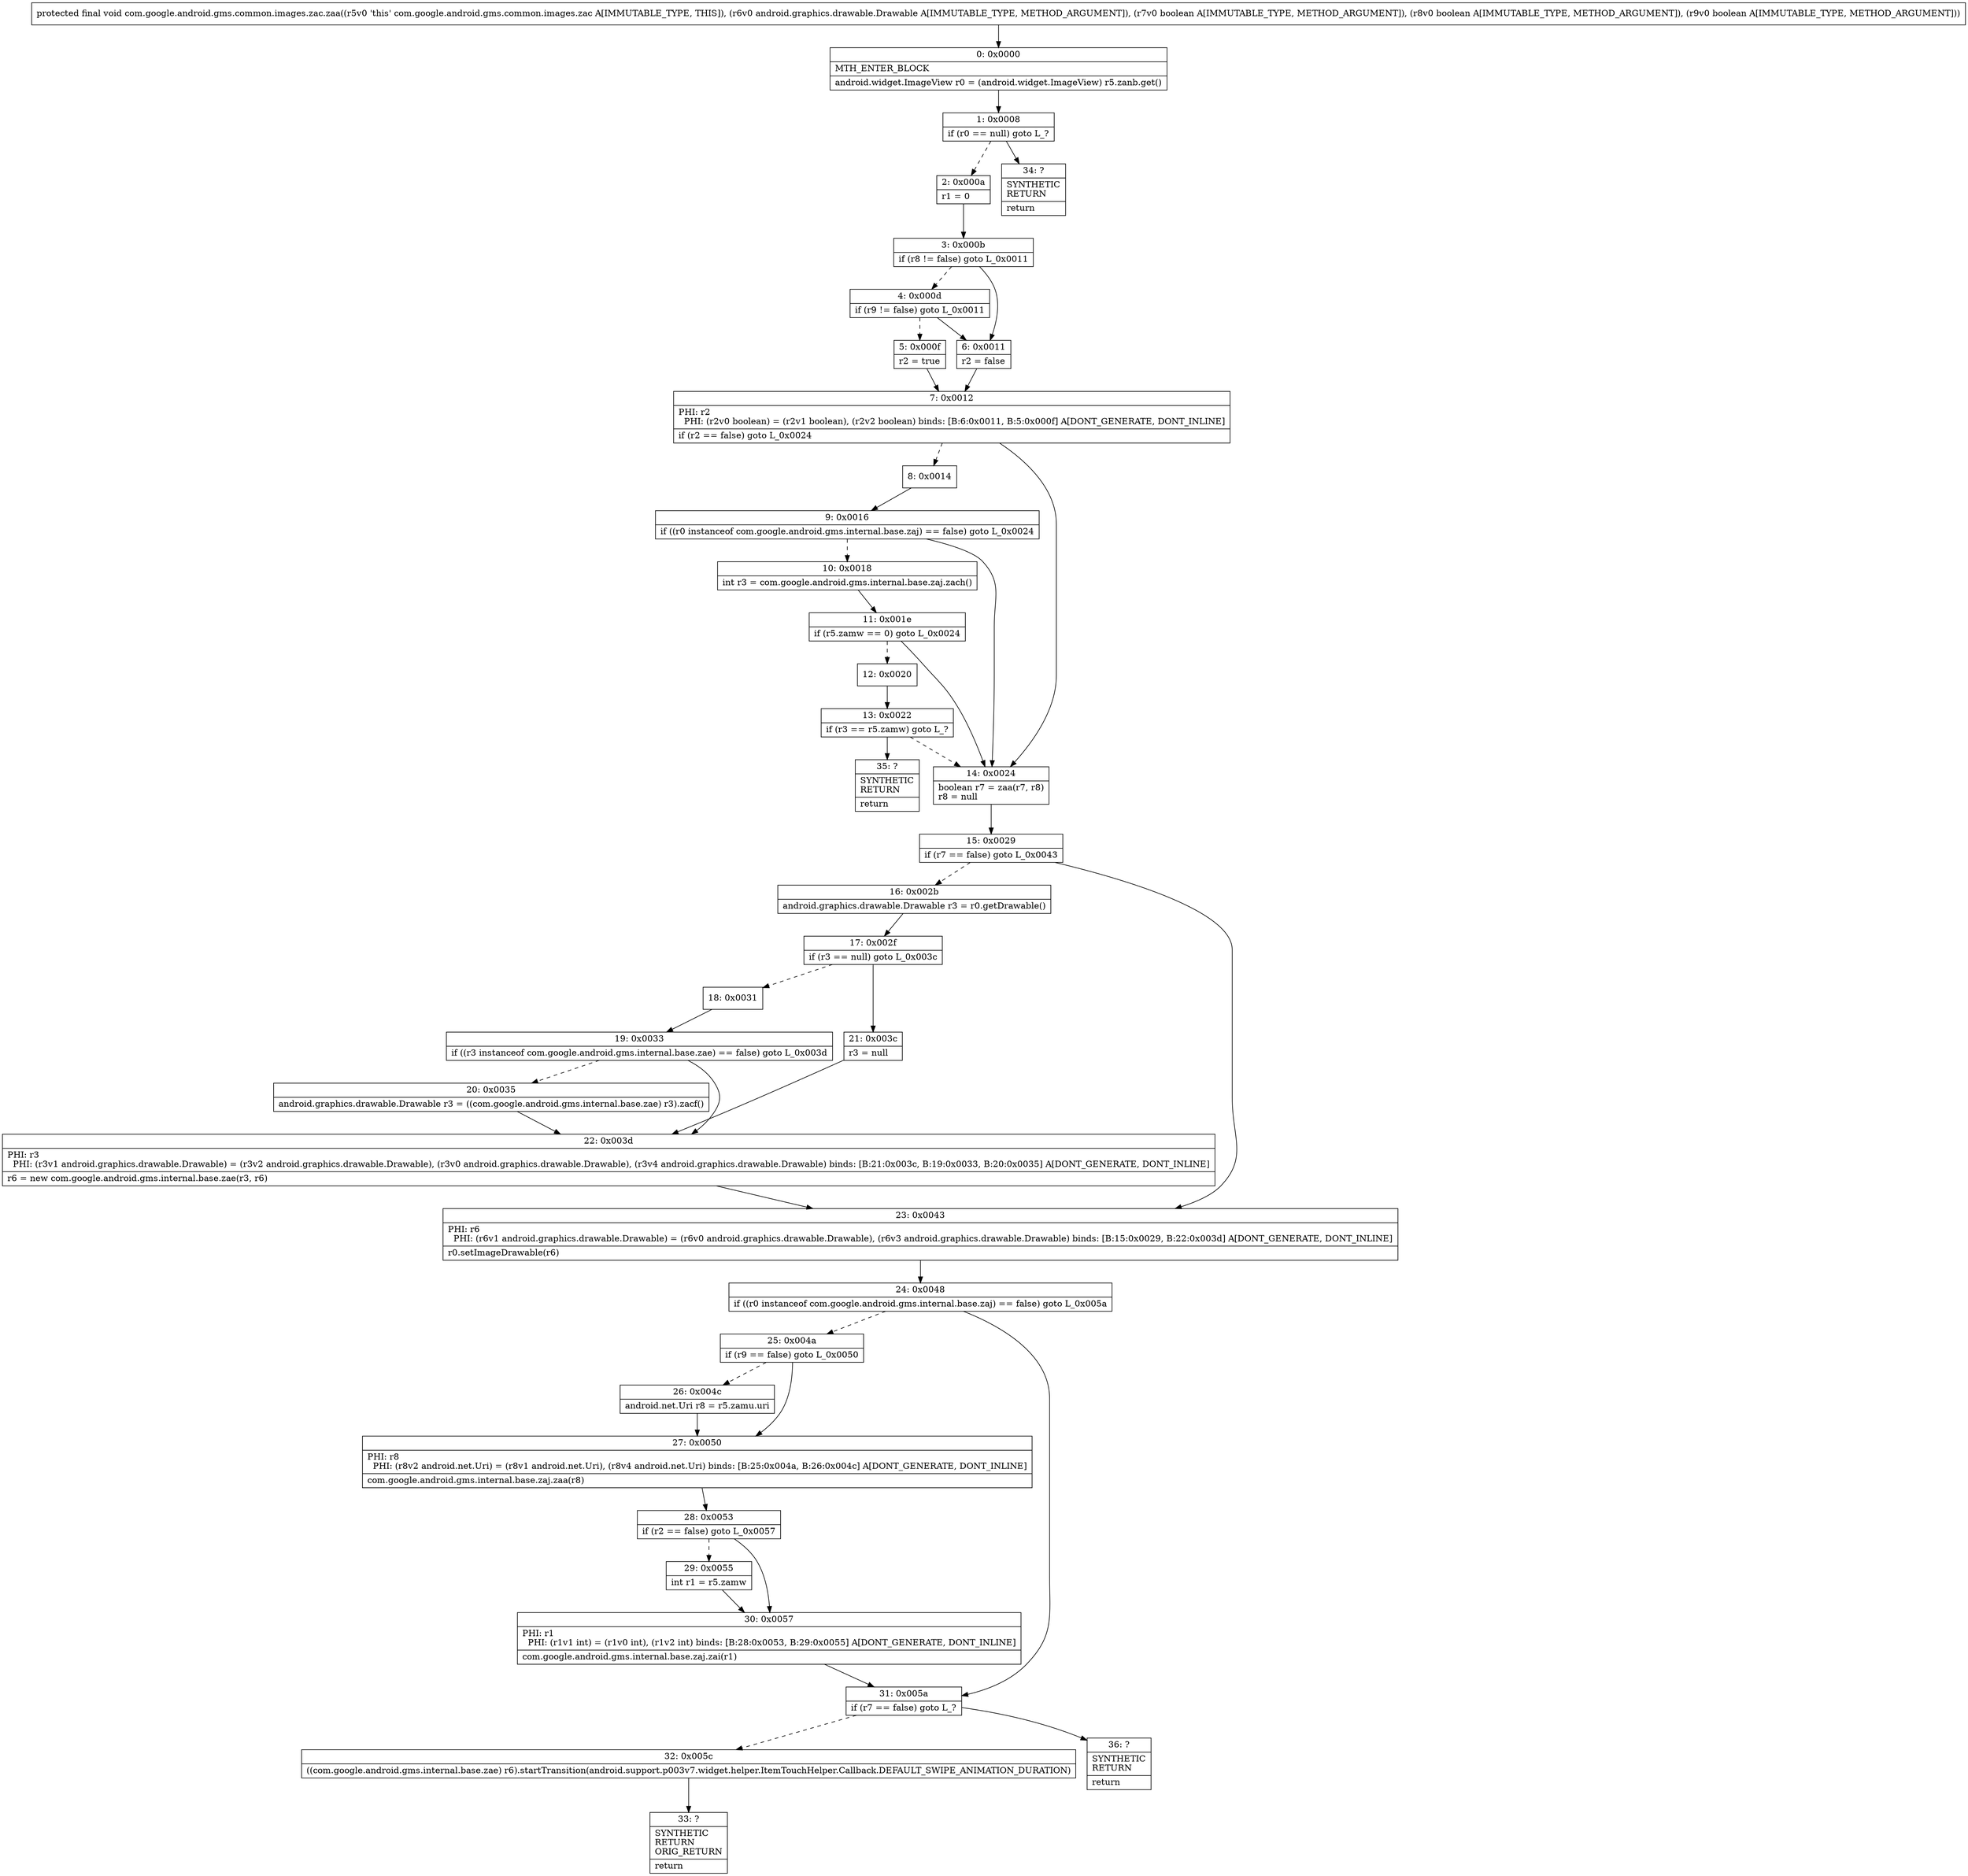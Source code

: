 digraph "CFG forcom.google.android.gms.common.images.zac.zaa(Landroid\/graphics\/drawable\/Drawable;ZZZ)V" {
Node_0 [shape=record,label="{0\:\ 0x0000|MTH_ENTER_BLOCK\l|android.widget.ImageView r0 = (android.widget.ImageView) r5.zanb.get()\l}"];
Node_1 [shape=record,label="{1\:\ 0x0008|if (r0 == null) goto L_?\l}"];
Node_2 [shape=record,label="{2\:\ 0x000a|r1 = 0\l}"];
Node_3 [shape=record,label="{3\:\ 0x000b|if (r8 != false) goto L_0x0011\l}"];
Node_4 [shape=record,label="{4\:\ 0x000d|if (r9 != false) goto L_0x0011\l}"];
Node_5 [shape=record,label="{5\:\ 0x000f|r2 = true\l}"];
Node_6 [shape=record,label="{6\:\ 0x0011|r2 = false\l}"];
Node_7 [shape=record,label="{7\:\ 0x0012|PHI: r2 \l  PHI: (r2v0 boolean) = (r2v1 boolean), (r2v2 boolean) binds: [B:6:0x0011, B:5:0x000f] A[DONT_GENERATE, DONT_INLINE]\l|if (r2 == false) goto L_0x0024\l}"];
Node_8 [shape=record,label="{8\:\ 0x0014}"];
Node_9 [shape=record,label="{9\:\ 0x0016|if ((r0 instanceof com.google.android.gms.internal.base.zaj) == false) goto L_0x0024\l}"];
Node_10 [shape=record,label="{10\:\ 0x0018|int r3 = com.google.android.gms.internal.base.zaj.zach()\l}"];
Node_11 [shape=record,label="{11\:\ 0x001e|if (r5.zamw == 0) goto L_0x0024\l}"];
Node_12 [shape=record,label="{12\:\ 0x0020}"];
Node_13 [shape=record,label="{13\:\ 0x0022|if (r3 == r5.zamw) goto L_?\l}"];
Node_14 [shape=record,label="{14\:\ 0x0024|boolean r7 = zaa(r7, r8)\lr8 = null\l}"];
Node_15 [shape=record,label="{15\:\ 0x0029|if (r7 == false) goto L_0x0043\l}"];
Node_16 [shape=record,label="{16\:\ 0x002b|android.graphics.drawable.Drawable r3 = r0.getDrawable()\l}"];
Node_17 [shape=record,label="{17\:\ 0x002f|if (r3 == null) goto L_0x003c\l}"];
Node_18 [shape=record,label="{18\:\ 0x0031}"];
Node_19 [shape=record,label="{19\:\ 0x0033|if ((r3 instanceof com.google.android.gms.internal.base.zae) == false) goto L_0x003d\l}"];
Node_20 [shape=record,label="{20\:\ 0x0035|android.graphics.drawable.Drawable r3 = ((com.google.android.gms.internal.base.zae) r3).zacf()\l}"];
Node_21 [shape=record,label="{21\:\ 0x003c|r3 = null\l}"];
Node_22 [shape=record,label="{22\:\ 0x003d|PHI: r3 \l  PHI: (r3v1 android.graphics.drawable.Drawable) = (r3v2 android.graphics.drawable.Drawable), (r3v0 android.graphics.drawable.Drawable), (r3v4 android.graphics.drawable.Drawable) binds: [B:21:0x003c, B:19:0x0033, B:20:0x0035] A[DONT_GENERATE, DONT_INLINE]\l|r6 = new com.google.android.gms.internal.base.zae(r3, r6)\l}"];
Node_23 [shape=record,label="{23\:\ 0x0043|PHI: r6 \l  PHI: (r6v1 android.graphics.drawable.Drawable) = (r6v0 android.graphics.drawable.Drawable), (r6v3 android.graphics.drawable.Drawable) binds: [B:15:0x0029, B:22:0x003d] A[DONT_GENERATE, DONT_INLINE]\l|r0.setImageDrawable(r6)\l}"];
Node_24 [shape=record,label="{24\:\ 0x0048|if ((r0 instanceof com.google.android.gms.internal.base.zaj) == false) goto L_0x005a\l}"];
Node_25 [shape=record,label="{25\:\ 0x004a|if (r9 == false) goto L_0x0050\l}"];
Node_26 [shape=record,label="{26\:\ 0x004c|android.net.Uri r8 = r5.zamu.uri\l}"];
Node_27 [shape=record,label="{27\:\ 0x0050|PHI: r8 \l  PHI: (r8v2 android.net.Uri) = (r8v1 android.net.Uri), (r8v4 android.net.Uri) binds: [B:25:0x004a, B:26:0x004c] A[DONT_GENERATE, DONT_INLINE]\l|com.google.android.gms.internal.base.zaj.zaa(r8)\l}"];
Node_28 [shape=record,label="{28\:\ 0x0053|if (r2 == false) goto L_0x0057\l}"];
Node_29 [shape=record,label="{29\:\ 0x0055|int r1 = r5.zamw\l}"];
Node_30 [shape=record,label="{30\:\ 0x0057|PHI: r1 \l  PHI: (r1v1 int) = (r1v0 int), (r1v2 int) binds: [B:28:0x0053, B:29:0x0055] A[DONT_GENERATE, DONT_INLINE]\l|com.google.android.gms.internal.base.zaj.zai(r1)\l}"];
Node_31 [shape=record,label="{31\:\ 0x005a|if (r7 == false) goto L_?\l}"];
Node_32 [shape=record,label="{32\:\ 0x005c|((com.google.android.gms.internal.base.zae) r6).startTransition(android.support.p003v7.widget.helper.ItemTouchHelper.Callback.DEFAULT_SWIPE_ANIMATION_DURATION)\l}"];
Node_33 [shape=record,label="{33\:\ ?|SYNTHETIC\lRETURN\lORIG_RETURN\l|return\l}"];
Node_34 [shape=record,label="{34\:\ ?|SYNTHETIC\lRETURN\l|return\l}"];
Node_35 [shape=record,label="{35\:\ ?|SYNTHETIC\lRETURN\l|return\l}"];
Node_36 [shape=record,label="{36\:\ ?|SYNTHETIC\lRETURN\l|return\l}"];
MethodNode[shape=record,label="{protected final void com.google.android.gms.common.images.zac.zaa((r5v0 'this' com.google.android.gms.common.images.zac A[IMMUTABLE_TYPE, THIS]), (r6v0 android.graphics.drawable.Drawable A[IMMUTABLE_TYPE, METHOD_ARGUMENT]), (r7v0 boolean A[IMMUTABLE_TYPE, METHOD_ARGUMENT]), (r8v0 boolean A[IMMUTABLE_TYPE, METHOD_ARGUMENT]), (r9v0 boolean A[IMMUTABLE_TYPE, METHOD_ARGUMENT])) }"];
MethodNode -> Node_0;
Node_0 -> Node_1;
Node_1 -> Node_2[style=dashed];
Node_1 -> Node_34;
Node_2 -> Node_3;
Node_3 -> Node_4[style=dashed];
Node_3 -> Node_6;
Node_4 -> Node_5[style=dashed];
Node_4 -> Node_6;
Node_5 -> Node_7;
Node_6 -> Node_7;
Node_7 -> Node_8[style=dashed];
Node_7 -> Node_14;
Node_8 -> Node_9;
Node_9 -> Node_10[style=dashed];
Node_9 -> Node_14;
Node_10 -> Node_11;
Node_11 -> Node_12[style=dashed];
Node_11 -> Node_14;
Node_12 -> Node_13;
Node_13 -> Node_14[style=dashed];
Node_13 -> Node_35;
Node_14 -> Node_15;
Node_15 -> Node_16[style=dashed];
Node_15 -> Node_23;
Node_16 -> Node_17;
Node_17 -> Node_18[style=dashed];
Node_17 -> Node_21;
Node_18 -> Node_19;
Node_19 -> Node_20[style=dashed];
Node_19 -> Node_22;
Node_20 -> Node_22;
Node_21 -> Node_22;
Node_22 -> Node_23;
Node_23 -> Node_24;
Node_24 -> Node_25[style=dashed];
Node_24 -> Node_31;
Node_25 -> Node_26[style=dashed];
Node_25 -> Node_27;
Node_26 -> Node_27;
Node_27 -> Node_28;
Node_28 -> Node_29[style=dashed];
Node_28 -> Node_30;
Node_29 -> Node_30;
Node_30 -> Node_31;
Node_31 -> Node_32[style=dashed];
Node_31 -> Node_36;
Node_32 -> Node_33;
}

